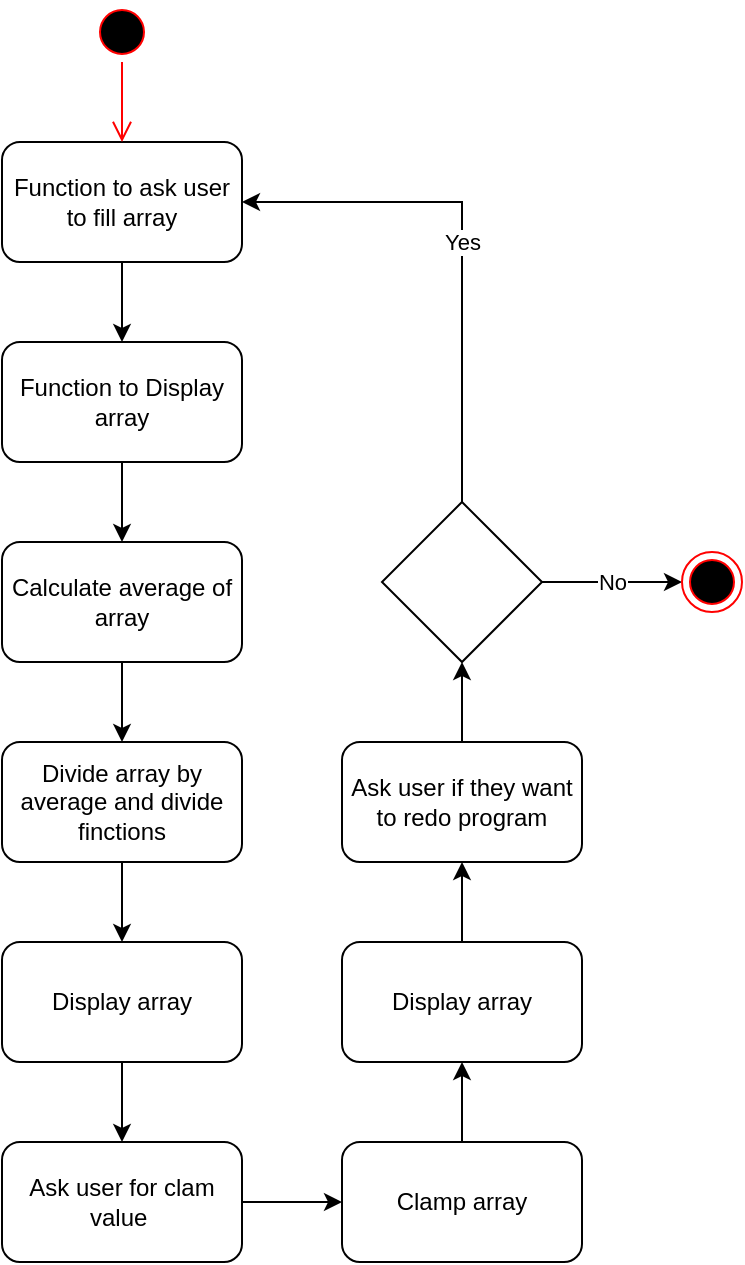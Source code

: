 <mxfile version="20.8.16" type="device"><diagram name="Page-1" id="4Lde0QuTHLJLFhecSD_9"><mxGraphModel dx="1358" dy="704" grid="1" gridSize="10" guides="1" tooltips="1" connect="1" arrows="1" fold="1" page="1" pageScale="1" pageWidth="850" pageHeight="1100" math="0" shadow="0"><root><mxCell id="0"/><mxCell id="1" parent="0"/><mxCell id="iDyitxr94tGbAZPq1U2f-11" style="edgeStyle=orthogonalEdgeStyle;rounded=0;orthogonalLoop=1;jettySize=auto;html=1;" edge="1" parent="1" source="iDyitxr94tGbAZPq1U2f-1" target="iDyitxr94tGbAZPq1U2f-2"><mxGeometry relative="1" as="geometry"/></mxCell><mxCell id="iDyitxr94tGbAZPq1U2f-1" value="Function to ask user to fill array" style="rounded=1;whiteSpace=wrap;html=1;" vertex="1" parent="1"><mxGeometry x="220" y="310" width="120" height="60" as="geometry"/></mxCell><mxCell id="iDyitxr94tGbAZPq1U2f-12" style="edgeStyle=orthogonalEdgeStyle;rounded=0;orthogonalLoop=1;jettySize=auto;html=1;" edge="1" parent="1" source="iDyitxr94tGbAZPq1U2f-2" target="iDyitxr94tGbAZPq1U2f-3"><mxGeometry relative="1" as="geometry"/></mxCell><mxCell id="iDyitxr94tGbAZPq1U2f-2" value="Function to Display array" style="rounded=1;whiteSpace=wrap;html=1;" vertex="1" parent="1"><mxGeometry x="220" y="410" width="120" height="60" as="geometry"/></mxCell><mxCell id="iDyitxr94tGbAZPq1U2f-13" style="edgeStyle=orthogonalEdgeStyle;rounded=0;orthogonalLoop=1;jettySize=auto;html=1;" edge="1" parent="1" source="iDyitxr94tGbAZPq1U2f-3" target="iDyitxr94tGbAZPq1U2f-4"><mxGeometry relative="1" as="geometry"/></mxCell><mxCell id="iDyitxr94tGbAZPq1U2f-3" value="Calculate average of array" style="rounded=1;whiteSpace=wrap;html=1;" vertex="1" parent="1"><mxGeometry x="220" y="510" width="120" height="60" as="geometry"/></mxCell><mxCell id="iDyitxr94tGbAZPq1U2f-14" style="edgeStyle=orthogonalEdgeStyle;rounded=0;orthogonalLoop=1;jettySize=auto;html=1;entryX=0.5;entryY=0;entryDx=0;entryDy=0;" edge="1" parent="1" source="iDyitxr94tGbAZPq1U2f-4" target="iDyitxr94tGbAZPq1U2f-5"><mxGeometry relative="1" as="geometry"/></mxCell><mxCell id="iDyitxr94tGbAZPq1U2f-4" value="Divide array by average and divide finctions" style="rounded=1;whiteSpace=wrap;html=1;" vertex="1" parent="1"><mxGeometry x="220" y="610" width="120" height="60" as="geometry"/></mxCell><mxCell id="iDyitxr94tGbAZPq1U2f-15" style="edgeStyle=orthogonalEdgeStyle;rounded=0;orthogonalLoop=1;jettySize=auto;html=1;entryX=0.5;entryY=0;entryDx=0;entryDy=0;" edge="1" parent="1" source="iDyitxr94tGbAZPq1U2f-5" target="iDyitxr94tGbAZPq1U2f-6"><mxGeometry relative="1" as="geometry"/></mxCell><mxCell id="iDyitxr94tGbAZPq1U2f-5" value="Display array" style="rounded=1;whiteSpace=wrap;html=1;" vertex="1" parent="1"><mxGeometry x="220" y="710" width="120" height="60" as="geometry"/></mxCell><mxCell id="iDyitxr94tGbAZPq1U2f-16" style="edgeStyle=orthogonalEdgeStyle;rounded=0;orthogonalLoop=1;jettySize=auto;html=1;" edge="1" parent="1" source="iDyitxr94tGbAZPq1U2f-6" target="iDyitxr94tGbAZPq1U2f-7"><mxGeometry relative="1" as="geometry"/></mxCell><mxCell id="iDyitxr94tGbAZPq1U2f-6" value="Ask user for clam value&amp;nbsp;" style="rounded=1;whiteSpace=wrap;html=1;" vertex="1" parent="1"><mxGeometry x="220" y="810" width="120" height="60" as="geometry"/></mxCell><mxCell id="iDyitxr94tGbAZPq1U2f-17" style="edgeStyle=orthogonalEdgeStyle;rounded=0;orthogonalLoop=1;jettySize=auto;html=1;" edge="1" parent="1" source="iDyitxr94tGbAZPq1U2f-7" target="iDyitxr94tGbAZPq1U2f-8"><mxGeometry relative="1" as="geometry"/></mxCell><mxCell id="iDyitxr94tGbAZPq1U2f-7" value="Clamp array" style="rounded=1;whiteSpace=wrap;html=1;" vertex="1" parent="1"><mxGeometry x="390" y="810" width="120" height="60" as="geometry"/></mxCell><mxCell id="iDyitxr94tGbAZPq1U2f-18" style="edgeStyle=orthogonalEdgeStyle;rounded=0;orthogonalLoop=1;jettySize=auto;html=1;" edge="1" parent="1" source="iDyitxr94tGbAZPq1U2f-8" target="iDyitxr94tGbAZPq1U2f-10"><mxGeometry relative="1" as="geometry"/></mxCell><mxCell id="iDyitxr94tGbAZPq1U2f-8" value="Display array" style="rounded=1;whiteSpace=wrap;html=1;" vertex="1" parent="1"><mxGeometry x="390" y="710" width="120" height="60" as="geometry"/></mxCell><mxCell id="iDyitxr94tGbAZPq1U2f-21" style="edgeStyle=orthogonalEdgeStyle;rounded=0;orthogonalLoop=1;jettySize=auto;html=1;" edge="1" parent="1" source="iDyitxr94tGbAZPq1U2f-10" target="iDyitxr94tGbAZPq1U2f-19"><mxGeometry relative="1" as="geometry"/></mxCell><mxCell id="iDyitxr94tGbAZPq1U2f-10" value="Ask user if they want to redo program" style="rounded=1;whiteSpace=wrap;html=1;" vertex="1" parent="1"><mxGeometry x="390" y="610" width="120" height="60" as="geometry"/></mxCell><mxCell id="iDyitxr94tGbAZPq1U2f-20" value="Yes" style="edgeStyle=orthogonalEdgeStyle;rounded=0;orthogonalLoop=1;jettySize=auto;html=1;entryX=1;entryY=0.5;entryDx=0;entryDy=0;" edge="1" parent="1" source="iDyitxr94tGbAZPq1U2f-19" target="iDyitxr94tGbAZPq1U2f-1"><mxGeometry relative="1" as="geometry"><Array as="points"><mxPoint x="450" y="340"/></Array></mxGeometry></mxCell><mxCell id="iDyitxr94tGbAZPq1U2f-23" value="No" style="edgeStyle=orthogonalEdgeStyle;rounded=0;orthogonalLoop=1;jettySize=auto;html=1;entryX=0;entryY=0.5;entryDx=0;entryDy=0;" edge="1" parent="1" source="iDyitxr94tGbAZPq1U2f-19" target="iDyitxr94tGbAZPq1U2f-22"><mxGeometry relative="1" as="geometry"/></mxCell><mxCell id="iDyitxr94tGbAZPq1U2f-19" value="" style="rhombus;whiteSpace=wrap;html=1;" vertex="1" parent="1"><mxGeometry x="410" y="490" width="80" height="80" as="geometry"/></mxCell><mxCell id="iDyitxr94tGbAZPq1U2f-22" value="" style="ellipse;html=1;shape=endState;fillColor=#000000;strokeColor=#ff0000;" vertex="1" parent="1"><mxGeometry x="560" y="515" width="30" height="30" as="geometry"/></mxCell><mxCell id="iDyitxr94tGbAZPq1U2f-26" value="" style="ellipse;html=1;shape=startState;fillColor=#000000;strokeColor=#ff0000;" vertex="1" parent="1"><mxGeometry x="265" y="240" width="30" height="30" as="geometry"/></mxCell><mxCell id="iDyitxr94tGbAZPq1U2f-27" value="" style="edgeStyle=orthogonalEdgeStyle;html=1;verticalAlign=bottom;endArrow=open;endSize=8;strokeColor=#ff0000;rounded=0;" edge="1" source="iDyitxr94tGbAZPq1U2f-26" parent="1" target="iDyitxr94tGbAZPq1U2f-1"><mxGeometry relative="1" as="geometry"><mxPoint x="280" y="330" as="targetPoint"/></mxGeometry></mxCell></root></mxGraphModel></diagram></mxfile>